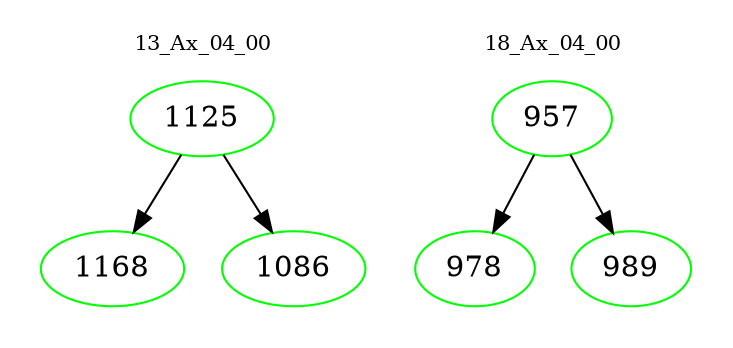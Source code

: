 digraph{
subgraph cluster_0 {
color = white
label = "13_Ax_04_00";
fontsize=10;
T0_1125 [label="1125", color="green"]
T0_1125 -> T0_1168 [color="black"]
T0_1168 [label="1168", color="green"]
T0_1125 -> T0_1086 [color="black"]
T0_1086 [label="1086", color="green"]
}
subgraph cluster_1 {
color = white
label = "18_Ax_04_00";
fontsize=10;
T1_957 [label="957", color="green"]
T1_957 -> T1_978 [color="black"]
T1_978 [label="978", color="green"]
T1_957 -> T1_989 [color="black"]
T1_989 [label="989", color="green"]
}
}
